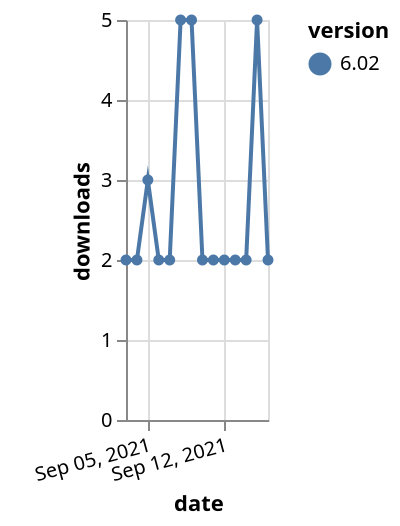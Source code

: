 {"$schema": "https://vega.github.io/schema/vega-lite/v5.json", "description": "A simple bar chart with embedded data.", "data": {"values": [{"date": "2021-09-03", "total": 3333, "delta": 2, "version": "6.02"}, {"date": "2021-09-04", "total": 3335, "delta": 2, "version": "6.02"}, {"date": "2021-09-05", "total": 3338, "delta": 3, "version": "6.02"}, {"date": "2021-09-06", "total": 3340, "delta": 2, "version": "6.02"}, {"date": "2021-09-07", "total": 3342, "delta": 2, "version": "6.02"}, {"date": "2021-09-08", "total": 3347, "delta": 5, "version": "6.02"}, {"date": "2021-09-09", "total": 3352, "delta": 5, "version": "6.02"}, {"date": "2021-09-10", "total": 3354, "delta": 2, "version": "6.02"}, {"date": "2021-09-11", "total": 3356, "delta": 2, "version": "6.02"}, {"date": "2021-09-12", "total": 3358, "delta": 2, "version": "6.02"}, {"date": "2021-09-13", "total": 3360, "delta": 2, "version": "6.02"}, {"date": "2021-09-14", "total": 3362, "delta": 2, "version": "6.02"}, {"date": "2021-09-15", "total": 3367, "delta": 5, "version": "6.02"}, {"date": "2021-09-16", "total": 3369, "delta": 2, "version": "6.02"}]}, "width": "container", "mark": {"type": "line", "point": {"filled": true}}, "encoding": {"x": {"field": "date", "type": "temporal", "timeUnit": "yearmonthdate", "title": "date", "axis": {"labelAngle": -15}}, "y": {"field": "delta", "type": "quantitative", "title": "downloads"}, "color": {"field": "version", "type": "nominal"}, "tooltip": {"field": "delta"}}}